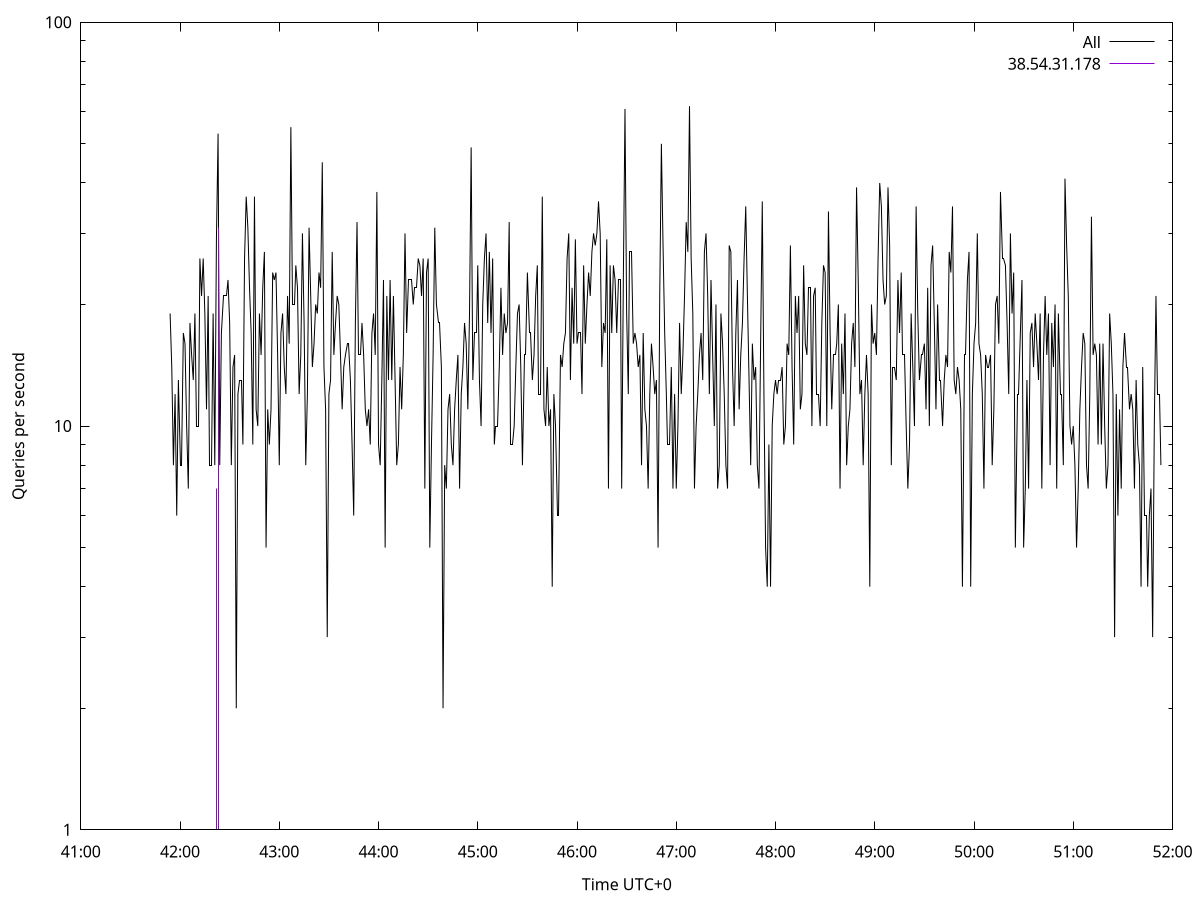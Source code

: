 set terminal pngcairo size 1024,768
set output 'Sun Jan  7 17:41:54 2024.png'
set ylabel 'Queries per second'
set xlabel 'Time UTC+0'
set xdata time
set timefmt "%s"
set log y
plot \
'-' using 1:2 linecolor 0 linetype 2 with lines title 'All', \
'-' using 1:2 linecolor 1 linetype 3 with impulses title "38.54.31.178"
1704624114 19
1704624115 14
1704624116 8
1704624117 12
1704624118 6
1704624119 13
1704624120 8
1704624121 8
1704624122 17
1704624123 16
1704624124 10
1704624125 7
1704624126 18
1704624127 15
1704624128 13
1704624129 19
1704624130 10
1704624131 10
1704624132 26
1704624133 21
1704624134 26
1704624135 19
1704624136 11
1704624137 21
1704624138 8
1704624139 8
1704624140 19
1704624141 8
1704624142 29
1704624143 53
1704624144 8
1704624145 17
1704624146 21
1704624147 21
1704624148 21
1704624149 23
1704624150 18
1704624151 8
1704624152 14
1704624153 15
1704624154 2
1704624155 12
1704624156 13
1704624157 13
1704624158 9
1704624159 26
1704624160 37
1704624161 31
1704624162 22
1704624163 17
1704624164 9
1704624165 37
1704624166 11
1704624167 10
1704624168 19
1704624169 15
1704624170 22
1704624171 27
1704624172 5
1704624173 11
1704624174 9
1704624175 11
1704624176 24
1704624177 23
1704624178 24
1704624179 15
1704624180 8
1704624181 17
1704624182 19
1704624183 14
1704624184 12
1704624185 21
1704624186 16
1704624187 55
1704624188 20
1704624189 20
1704624190 25
1704624191 22
1704624192 12
1704624193 15
1704624194 30
1704624195 18
1704624196 8
1704624197 12
1704624198 31
1704624199 21
1704624200 14
1704624201 16
1704624202 20
1704624203 19
1704624204 24
1704624205 22
1704624206 45
1704624207 14
1704624208 11
1704624209 3
1704624210 12
1704624211 13
1704624212 27
1704624213 15
1704624214 18
1704624215 21
1704624216 20
1704624217 15
1704624218 11
1704624219 14
1704624220 15
1704624221 16
1704624222 16
1704624223 13
1704624224 9
1704624225 6
1704624226 18
1704624227 32
1704624228 15
1704624229 15
1704624230 18
1704624231 15
1704624232 11
1704624233 10
1704624234 11
1704624235 9
1704624236 17
1704624237 19
1704624238 15
1704624239 38
1704624240 9
1704624241 8
1704624242 13
1704624243 23
1704624244 5
1704624245 21
1704624246 13
1704624247 23
1704624248 13
1704624249 21
1704624250 13
1704624251 8
1704624252 9
1704624253 14
1704624254 11
1704624255 15
1704624256 30
1704624257 17
1704624258 23
1704624259 23
1704624260 23
1704624261 20
1704624262 22
1704624263 22
1704624264 26
1704624265 25
1704624266 21
1704624267 26
1704624268 7
1704624269 24
1704624270 26
1704624271 5
1704624272 9
1704624273 15
1704624274 31
1704624275 20
1704624276 18
1704624277 18
1704624278 14
1704624279 2
1704624280 8
1704624281 7
1704624282 11
1704624283 12
1704624284 9
1704624285 8
1704624286 11
1704624287 13
1704624288 15
1704624289 7
1704624290 12
1704624291 14
1704624292 18
1704624293 16
1704624294 11
1704624295 19
1704624296 49
1704624297 13
1704624298 17
1704624299 17
1704624300 25
1704624301 13
1704624302 10
1704624303 20
1704624304 26
1704624305 30
1704624306 18
1704624307 27
1704624308 17
1704624309 26
1704624310 9
1704624311 10
1704624312 10
1704624313 14
1704624314 22
1704624315 15
1704624316 19
1704624317 17
1704624318 18
1704624319 32
1704624320 9
1704624321 9
1704624322 10
1704624323 14
1704624324 19
1704624325 20
1704624326 14
1704624327 8
1704624328 15
1704624329 15
1704624330 24
1704624331 17
1704624332 17
1704624333 13
1704624334 15
1704624335 21
1704624336 25
1704624337 12
1704624338 12
1704624339 37
1704624340 11
1704624341 10
1704624342 14
1704624343 10
1704624344 11
1704624345 4
1704624346 12
1704624347 10
1704624348 6
1704624349 6
1704624350 15
1704624351 14
1704624352 16
1704624353 17
1704624354 26
1704624355 30
1704624356 13
1704624357 22
1704624358 16
1704624359 29
1704624360 16
1704624361 17
1704624362 17
1704624363 12
1704624364 25
1704624365 16
1704624366 20
1704624367 24
1704624368 21
1704624369 27
1704624370 30
1704624371 28
1704624372 30
1704624373 36
1704624374 30
1704624375 14
1704624376 18
1704624377 17
1704624378 29
1704624379 7
1704624380 25
1704624381 17
1704624382 25
1704624383 23
1704624384 17
1704624385 23
1704624386 23
1704624387 7
1704624388 23
1704624389 61
1704624390 19
1704624391 12
1704624392 27
1704624393 27
1704624394 16
1704624395 17
1704624396 16
1704624397 14
1704624398 15
1704624399 8
1704624400 17
1704624401 11
1704624402 10
1704624403 7
1704624404 12
1704624405 16
1704624406 14
1704624407 12
1704624408 13
1704624409 5
1704624410 21
1704624411 50
1704624412 28
1704624413 17
1704624414 12
1704624415 9
1704624416 9
1704624417 14
1704624418 7
1704624419 12
1704624420 7
1704624421 10
1704624422 18
1704624423 12
1704624424 15
1704624425 21
1704624426 32
1704624427 27
1704624428 62
1704624429 26
1704624430 19
1704624431 7
1704624432 10
1704624433 12
1704624434 15
1704624435 17
1704624436 13
1704624437 27
1704624438 30
1704624439 21
1704624440 12
1704624441 23
1704624442 15
1704624443 10
1704624444 20
1704624445 7
1704624446 8
1704624447 19
1704624448 16
1704624449 12
1704624450 8
1704624451 7
1704624452 28
1704624453 27
1704624454 14
1704624455 10
1704624456 17
1704624457 23
1704624458 11
1704624459 15
1704624460 18
1704624461 26
1704624462 35
1704624463 21
1704624464 13
1704624465 8
1704624466 16
1704624467 13
1704624468 14
1704624469 8
1704624470 7
1704624471 16
1704624472 36
1704624473 12
1704624474 5
1704624475 4
1704624476 9
1704624477 4
1704624478 10
1704624479 12
1704624480 13
1704624481 12
1704624482 13
1704624483 13
1704624484 14
1704624485 9
1704624486 10
1704624487 16
1704624488 15
1704624489 28
1704624490 14
1704624491 9
1704624492 21
1704624493 17
1704624494 21
1704624495 11
1704624496 12
1704624497 25
1704624498 16
1704624499 15
1704624500 22
1704624501 22
1704624502 10
1704624503 21
1704624504 22
1704624505 12
1704624506 12
1704624507 10
1704624508 18
1704624509 25
1704624510 24
1704624511 10
1704624512 34
1704624513 17
1704624514 11
1704624515 15
1704624516 15
1704624517 16
1704624518 20
1704624519 7
1704624520 16
1704624521 12
1704624522 19
1704624523 8
1704624524 10
1704624525 11
1704624526 16
1704624527 18
1704624528 14
1704624529 39
1704624530 23
1704624531 12
1704624532 13
1704624533 8
1704624534 12
1704624535 15
1704624536 12
1704624537 4
1704624538 20
1704624539 16
1704624540 17
1704624541 15
1704624542 26
1704624543 40
1704624544 35
1704624545 23
1704624546 20
1704624547 21
1704624548 39
1704624549 28
1704624550 8
1704624551 14
1704624552 14
1704624553 13
1704624554 23
1704624555 17
1704624556 24
1704624557 15
1704624558 15
1704624559 10
1704624560 7
1704624561 9
1704624562 19
1704624563 14
1704624564 10
1704624565 35
1704624566 19
1704624567 13
1704624568 15
1704624569 15
1704624570 16
1704624571 11
1704624572 22
1704624573 10
1704624574 25
1704624575 28
1704624576 18
1704624577 11
1704624578 20
1704624579 13
1704624580 13
1704624581 10
1704624582 13
1704624583 15
1704624584 14
1704624585 27
1704624586 24
1704624587 35
1704624588 13
1704624589 12
1704624590 14
1704624591 13
1704624592 11
1704624593 4
1704624594 15
1704624595 15
1704624596 23
1704624597 27
1704624598 4
1704624599 12
1704624600 16
1704624601 18
1704624602 30
1704624603 16
1704624604 15
1704624605 12
1704624606 7
1704624607 15
1704624608 14
1704624609 14
1704624610 15
1704624611 8
1704624612 11
1704624613 20
1704624614 21
1704624615 16
1704624616 38
1704624617 26
1704624618 26
1704624619 25
1704624620 18
1704624621 12
1704624622 30
1704624623 19
1704624624 24
1704624625 5
1704624626 12
1704624627 12
1704624629 23
1704624630 5
1704624631 7
1704624632 13
1704624633 7
1704624634 17
1704624635 18
1704624636 14
1704624637 19
1704624638 16
1704624639 13
1704624640 19
1704624641 7
1704624642 15
1704624643 21
1704624644 15
1704624645 19
1704624646 8
1704624647 18
1704624648 14
1704624649 20
1704624650 7
1704624651 19
1704624652 12
1704624653 12
1704624654 8
1704624655 41
1704624656 28
1704624657 21
1704624658 10
1704624659 9
1704624660 10
1704624661 8
1704624662 5
1704624663 7
1704624664 11
1704624665 14
1704624666 17
1704624667 16
1704624668 8
1704624669 7
1704624670 12
1704624671 33
1704624672 15
1704624673 16
1704624674 15
1704624675 9
1704624676 16
1704624677 9
1704624678 16
1704624679 10
1704624680 7
1704624681 8
1704624682 19
1704624683 16
1704624684 12
1704624685 3
1704624686 12
1704624687 6
1704624688 11
1704624689 7
1704624690 14
1704624691 17
1704624692 14
1704624693 14
1704624694 11
1704624695 12
1704624696 11
1704624697 7
1704624698 13
1704624699 9
1704624700 8
1704624701 4
1704624702 14
1704624703 6
1704624704 6
1704624705 4
1704624706 6
1704624707 7
1704624708 3
1704624709 10
1704624710 21
1704624711 12
1704624712 12
1704624713 8

e
1704624142 7
1704624143 31

e
